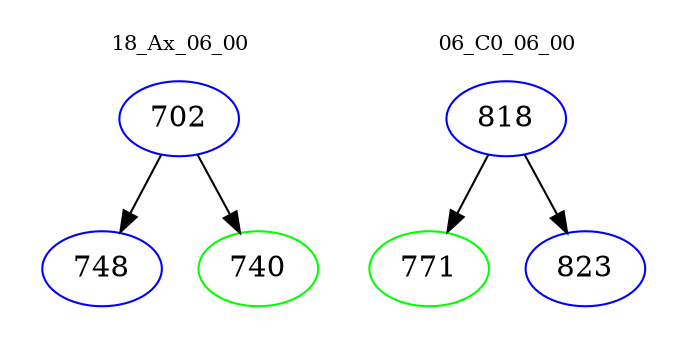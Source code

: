 digraph{
subgraph cluster_0 {
color = white
label = "18_Ax_06_00";
fontsize=10;
T0_702 [label="702", color="blue"]
T0_702 -> T0_748 [color="black"]
T0_748 [label="748", color="blue"]
T0_702 -> T0_740 [color="black"]
T0_740 [label="740", color="green"]
}
subgraph cluster_1 {
color = white
label = "06_C0_06_00";
fontsize=10;
T1_818 [label="818", color="blue"]
T1_818 -> T1_771 [color="black"]
T1_771 [label="771", color="green"]
T1_818 -> T1_823 [color="black"]
T1_823 [label="823", color="blue"]
}
}
